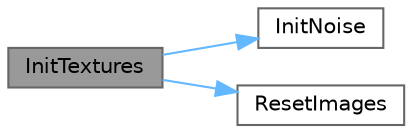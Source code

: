 digraph "InitTextures"
{
 // LATEX_PDF_SIZE
  bgcolor="transparent";
  edge [fontname=Helvetica,fontsize=10,labelfontname=Helvetica,labelfontsize=10];
  node [fontname=Helvetica,fontsize=10,shape=box,height=0.2,width=0.4];
  rankdir="LR";
  Node1 [id="Node000001",label="InitTextures",height=0.2,width=0.4,color="gray40", fillcolor="grey60", style="filled", fontcolor="black",tooltip=" "];
  Node1 -> Node2 [id="edge1_Node000001_Node000002",color="steelblue1",style="solid",tooltip=" "];
  Node2 [id="Node000002",label="InitNoise",height=0.2,width=0.4,color="grey40", fillcolor="white", style="filled",URL="$texture_8cpp.html#a0ed9a4ec6837642d346846a27a91bc4a",tooltip=" "];
  Node1 -> Node3 [id="edge2_Node000001_Node000003",color="steelblue1",style="solid",tooltip=" "];
  Node3 [id="Node000003",label="ResetImages",height=0.2,width=0.4,color="grey40", fillcolor="white", style="filled",URL="$imap_8cpp.html#aae5710b26f0b82792882db05eb79e1d4",tooltip=" "];
}
